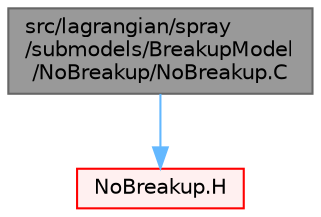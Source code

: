 digraph "src/lagrangian/spray/submodels/BreakupModel/NoBreakup/NoBreakup.C"
{
 // LATEX_PDF_SIZE
  bgcolor="transparent";
  edge [fontname=Helvetica,fontsize=10,labelfontname=Helvetica,labelfontsize=10];
  node [fontname=Helvetica,fontsize=10,shape=box,height=0.2,width=0.4];
  Node1 [id="Node000001",label="src/lagrangian/spray\l/submodels/BreakupModel\l/NoBreakup/NoBreakup.C",height=0.2,width=0.4,color="gray40", fillcolor="grey60", style="filled", fontcolor="black",tooltip=" "];
  Node1 -> Node2 [id="edge1_Node000001_Node000002",color="steelblue1",style="solid",tooltip=" "];
  Node2 [id="Node000002",label="NoBreakup.H",height=0.2,width=0.4,color="red", fillcolor="#FFF0F0", style="filled",URL="$NoBreakup_8H.html",tooltip=" "];
}
